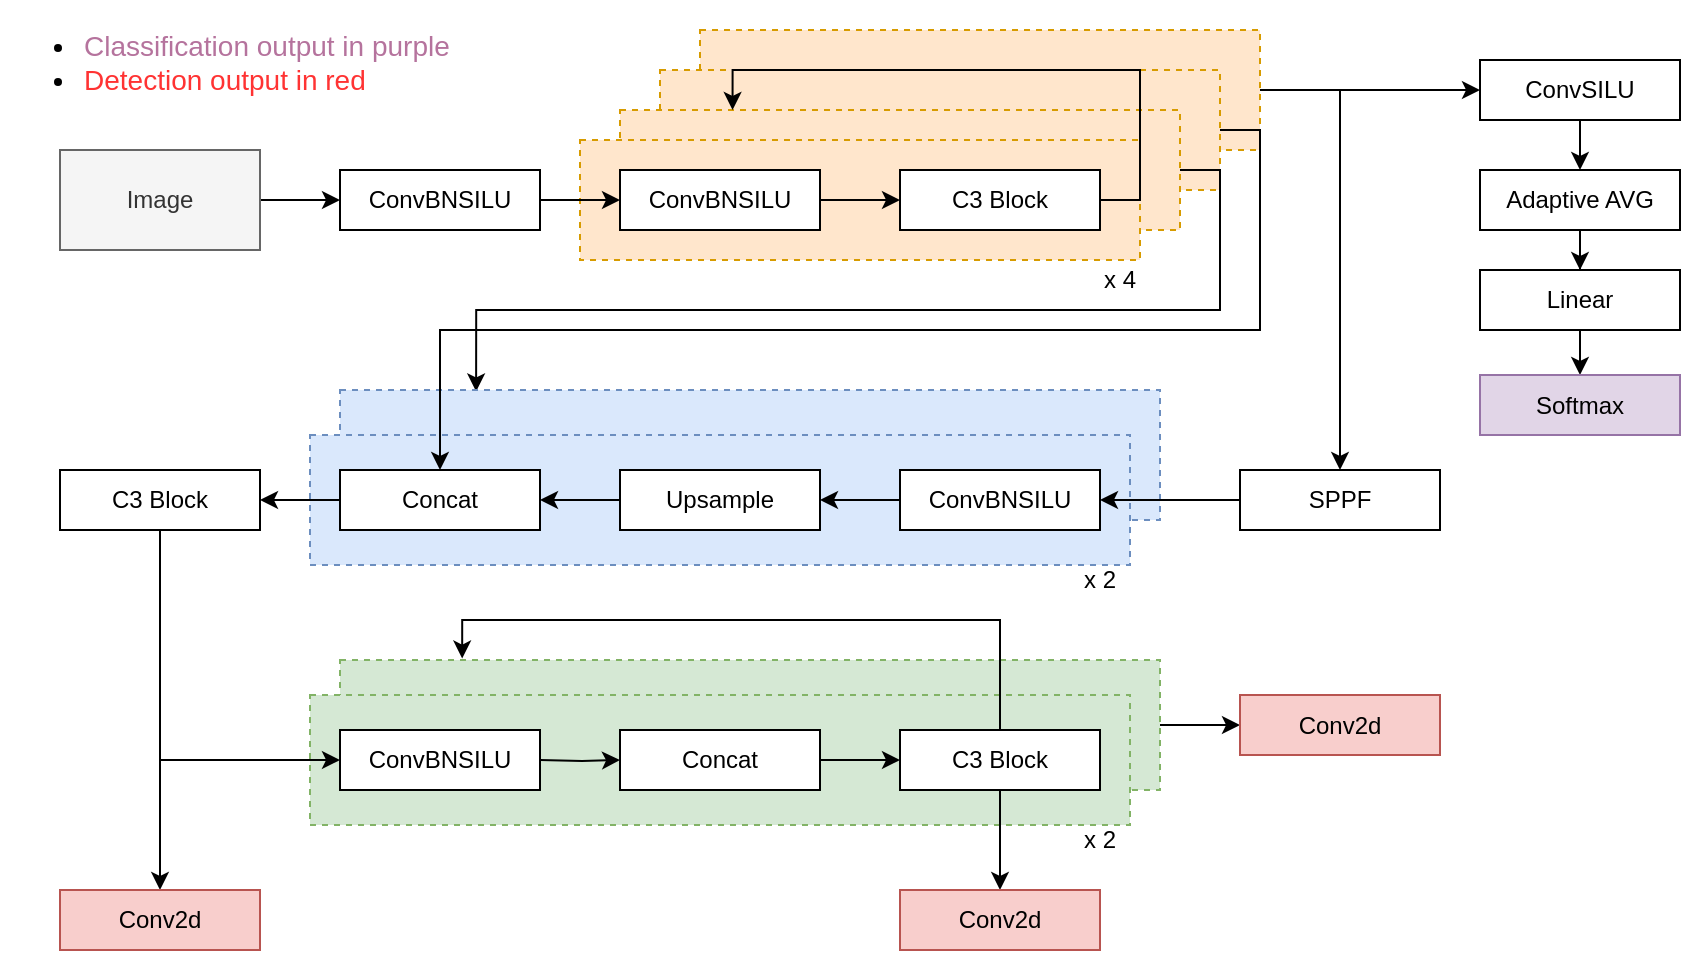 <mxfile version="21.0.8" type="github">
  <diagram name="Page-1" id="tg8HWUE89_gSNAyqbPN1">
    <mxGraphModel dx="1055" dy="651" grid="1" gridSize="10" guides="1" tooltips="1" connect="1" arrows="1" fold="1" page="1" pageScale="1" pageWidth="850" pageHeight="1100" math="0" shadow="0">
      <root>
        <mxCell id="0" />
        <mxCell id="1" parent="0" />
        <mxCell id="h2q0RVUatVenFZhrjrhS-72" style="edgeStyle=orthogonalEdgeStyle;rounded=0;orthogonalLoop=1;jettySize=auto;html=1;entryX=0;entryY=0.5;entryDx=0;entryDy=0;" edge="1" parent="1" source="h2q0RVUatVenFZhrjrhS-65" target="h2q0RVUatVenFZhrjrhS-71">
          <mxGeometry relative="1" as="geometry" />
        </mxCell>
        <mxCell id="h2q0RVUatVenFZhrjrhS-65" value="" style="rounded=0;whiteSpace=wrap;html=1;fillColor=#d5e8d4;dashed=1;strokeColor=#82b366;" vertex="1" parent="1">
          <mxGeometry x="180" y="335" width="410" height="65" as="geometry" />
        </mxCell>
        <mxCell id="h2q0RVUatVenFZhrjrhS-61" value="" style="rounded=0;whiteSpace=wrap;html=1;fillColor=#d5e8d4;dashed=1;strokeColor=#82b366;" vertex="1" parent="1">
          <mxGeometry x="165" y="352.5" width="410" height="65" as="geometry" />
        </mxCell>
        <mxCell id="h2q0RVUatVenFZhrjrhS-76" style="edgeStyle=orthogonalEdgeStyle;rounded=0;orthogonalLoop=1;jettySize=auto;html=1;entryX=0;entryY=0.5;entryDx=0;entryDy=0;" edge="1" parent="1" source="h2q0RVUatVenFZhrjrhS-1" target="h2q0RVUatVenFZhrjrhS-2">
          <mxGeometry relative="1" as="geometry" />
        </mxCell>
        <mxCell id="h2q0RVUatVenFZhrjrhS-1" value="Image" style="rounded=0;whiteSpace=wrap;html=1;fillColor=#f5f5f5;fontColor=#333333;strokeColor=#666666;" vertex="1" parent="1">
          <mxGeometry x="40" y="80" width="100" height="50" as="geometry" />
        </mxCell>
        <mxCell id="h2q0RVUatVenFZhrjrhS-2" value="ConvBNSILU" style="rounded=0;whiteSpace=wrap;html=1;" vertex="1" parent="1">
          <mxGeometry x="180" y="90" width="100" height="30" as="geometry" />
        </mxCell>
        <mxCell id="h2q0RVUatVenFZhrjrhS-6" value="" style="edgeStyle=orthogonalEdgeStyle;rounded=0;orthogonalLoop=1;jettySize=auto;html=1;" edge="1" parent="1" source="h2q0RVUatVenFZhrjrhS-4" target="h2q0RVUatVenFZhrjrhS-5">
          <mxGeometry relative="1" as="geometry" />
        </mxCell>
        <mxCell id="h2q0RVUatVenFZhrjrhS-22" style="edgeStyle=orthogonalEdgeStyle;rounded=0;orthogonalLoop=1;jettySize=auto;html=1;exitX=1;exitY=0.5;exitDx=0;exitDy=0;" edge="1" parent="1" source="h2q0RVUatVenFZhrjrhS-20" target="h2q0RVUatVenFZhrjrhS-21">
          <mxGeometry relative="1" as="geometry" />
        </mxCell>
        <mxCell id="h2q0RVUatVenFZhrjrhS-75" style="edgeStyle=orthogonalEdgeStyle;rounded=0;orthogonalLoop=1;jettySize=auto;html=1;exitX=1;exitY=0.5;exitDx=0;exitDy=0;entryX=0;entryY=0.5;entryDx=0;entryDy=0;" edge="1" parent="1" source="h2q0RVUatVenFZhrjrhS-20" target="h2q0RVUatVenFZhrjrhS-23">
          <mxGeometry relative="1" as="geometry" />
        </mxCell>
        <mxCell id="h2q0RVUatVenFZhrjrhS-20" value="" style="rounded=0;whiteSpace=wrap;html=1;fillColor=#ffe6cc;dashed=1;strokeColor=#d79b00;" vertex="1" parent="1">
          <mxGeometry x="360" y="20" width="280" height="60" as="geometry" />
        </mxCell>
        <mxCell id="h2q0RVUatVenFZhrjrhS-15" value="" style="rounded=0;whiteSpace=wrap;html=1;fillColor=#ffe6cc;dashed=1;strokeColor=#d79b00;" vertex="1" parent="1">
          <mxGeometry x="340" y="40" width="280" height="60" as="geometry" />
        </mxCell>
        <mxCell id="h2q0RVUatVenFZhrjrhS-45" style="edgeStyle=orthogonalEdgeStyle;rounded=0;orthogonalLoop=1;jettySize=auto;html=1;exitX=1;exitY=0.5;exitDx=0;exitDy=0;entryX=0.166;entryY=0.011;entryDx=0;entryDy=0;entryPerimeter=0;" edge="1" parent="1" source="h2q0RVUatVenFZhrjrhS-13" target="h2q0RVUatVenFZhrjrhS-39">
          <mxGeometry relative="1" as="geometry" />
        </mxCell>
        <mxCell id="h2q0RVUatVenFZhrjrhS-13" value="" style="rounded=0;whiteSpace=wrap;html=1;fillColor=#ffe6cc;dashed=1;strokeColor=#d79b00;" vertex="1" parent="1">
          <mxGeometry x="320" y="60" width="280" height="60" as="geometry" />
        </mxCell>
        <mxCell id="h2q0RVUatVenFZhrjrhS-7" value="" style="rounded=0;whiteSpace=wrap;html=1;fillColor=#ffe6cc;dashed=1;strokeColor=#d79b00;" vertex="1" parent="1">
          <mxGeometry x="300" y="75" width="280" height="60" as="geometry" />
        </mxCell>
        <mxCell id="h2q0RVUatVenFZhrjrhS-18" style="edgeStyle=orthogonalEdgeStyle;rounded=0;orthogonalLoop=1;jettySize=auto;html=1;exitX=1;exitY=0.5;exitDx=0;exitDy=0;" edge="1" parent="1" source="h2q0RVUatVenFZhrjrhS-4" target="h2q0RVUatVenFZhrjrhS-5">
          <mxGeometry relative="1" as="geometry" />
        </mxCell>
        <mxCell id="h2q0RVUatVenFZhrjrhS-4" value="ConvBNSILU" style="rounded=0;whiteSpace=wrap;html=1;" vertex="1" parent="1">
          <mxGeometry x="320" y="90" width="100" height="30" as="geometry" />
        </mxCell>
        <mxCell id="h2q0RVUatVenFZhrjrhS-19" style="edgeStyle=orthogonalEdgeStyle;rounded=0;orthogonalLoop=1;jettySize=auto;html=1;exitX=1;exitY=0.5;exitDx=0;exitDy=0;entryX=0.201;entryY=0;entryDx=0;entryDy=0;entryPerimeter=0;" edge="1" parent="1" source="h2q0RVUatVenFZhrjrhS-5" target="h2q0RVUatVenFZhrjrhS-13">
          <mxGeometry relative="1" as="geometry" />
        </mxCell>
        <mxCell id="h2q0RVUatVenFZhrjrhS-5" value="C3 Block" style="rounded=0;whiteSpace=wrap;html=1;" vertex="1" parent="1">
          <mxGeometry x="460" y="90" width="100" height="30" as="geometry" />
        </mxCell>
        <mxCell id="h2q0RVUatVenFZhrjrhS-10" value="x 4" style="text;html=1;strokeColor=none;fillColor=none;align=center;verticalAlign=middle;whiteSpace=wrap;rounded=0;" vertex="1" parent="1">
          <mxGeometry x="540" y="130" width="60" height="30" as="geometry" />
        </mxCell>
        <mxCell id="h2q0RVUatVenFZhrjrhS-21" value="SPPF" style="rounded=0;whiteSpace=wrap;html=1;" vertex="1" parent="1">
          <mxGeometry x="630" y="240" width="100" height="30" as="geometry" />
        </mxCell>
        <mxCell id="h2q0RVUatVenFZhrjrhS-28" style="edgeStyle=orthogonalEdgeStyle;rounded=0;orthogonalLoop=1;jettySize=auto;html=1;entryX=0.5;entryY=0;entryDx=0;entryDy=0;" edge="1" parent="1" source="h2q0RVUatVenFZhrjrhS-23" target="h2q0RVUatVenFZhrjrhS-24">
          <mxGeometry relative="1" as="geometry" />
        </mxCell>
        <mxCell id="h2q0RVUatVenFZhrjrhS-23" value="ConvSILU" style="rounded=0;whiteSpace=wrap;html=1;" vertex="1" parent="1">
          <mxGeometry x="750" y="35" width="100" height="30" as="geometry" />
        </mxCell>
        <mxCell id="h2q0RVUatVenFZhrjrhS-29" style="edgeStyle=orthogonalEdgeStyle;rounded=0;orthogonalLoop=1;jettySize=auto;html=1;" edge="1" parent="1" source="h2q0RVUatVenFZhrjrhS-24" target="h2q0RVUatVenFZhrjrhS-25">
          <mxGeometry relative="1" as="geometry" />
        </mxCell>
        <mxCell id="h2q0RVUatVenFZhrjrhS-24" value="Adaptive AVG" style="rounded=0;whiteSpace=wrap;html=1;" vertex="1" parent="1">
          <mxGeometry x="750" y="90" width="100" height="30" as="geometry" />
        </mxCell>
        <mxCell id="h2q0RVUatVenFZhrjrhS-30" style="edgeStyle=orthogonalEdgeStyle;rounded=0;orthogonalLoop=1;jettySize=auto;html=1;entryX=0.5;entryY=0;entryDx=0;entryDy=0;" edge="1" parent="1" source="h2q0RVUatVenFZhrjrhS-25" target="h2q0RVUatVenFZhrjrhS-26">
          <mxGeometry relative="1" as="geometry" />
        </mxCell>
        <mxCell id="h2q0RVUatVenFZhrjrhS-39" value="" style="rounded=0;whiteSpace=wrap;html=1;fillColor=#dae8fc;dashed=1;strokeColor=#6c8ebf;" vertex="1" parent="1">
          <mxGeometry x="180" y="200" width="410" height="65" as="geometry" />
        </mxCell>
        <mxCell id="h2q0RVUatVenFZhrjrhS-38" value="" style="rounded=0;whiteSpace=wrap;html=1;fillColor=#dae8fc;dashed=1;strokeColor=#6c8ebf;" vertex="1" parent="1">
          <mxGeometry x="165" y="222.5" width="410" height="65" as="geometry" />
        </mxCell>
        <mxCell id="h2q0RVUatVenFZhrjrhS-25" value="Linear" style="rounded=0;whiteSpace=wrap;html=1;" vertex="1" parent="1">
          <mxGeometry x="750" y="140" width="100" height="30" as="geometry" />
        </mxCell>
        <mxCell id="h2q0RVUatVenFZhrjrhS-41" style="edgeStyle=orthogonalEdgeStyle;rounded=0;orthogonalLoop=1;jettySize=auto;html=1;" edge="1" parent="1" source="h2q0RVUatVenFZhrjrhS-21" target="h2q0RVUatVenFZhrjrhS-34">
          <mxGeometry relative="1" as="geometry" />
        </mxCell>
        <mxCell id="h2q0RVUatVenFZhrjrhS-26" value="Softmax" style="rounded=0;whiteSpace=wrap;html=1;fillColor=#e1d5e7;strokeColor=#9673a6;" vertex="1" parent="1">
          <mxGeometry x="750" y="192.5" width="100" height="30" as="geometry" />
        </mxCell>
        <mxCell id="h2q0RVUatVenFZhrjrhS-46" style="edgeStyle=orthogonalEdgeStyle;rounded=0;orthogonalLoop=1;jettySize=auto;html=1;" edge="1" parent="1" source="h2q0RVUatVenFZhrjrhS-34" target="h2q0RVUatVenFZhrjrhS-35">
          <mxGeometry relative="1" as="geometry" />
        </mxCell>
        <mxCell id="h2q0RVUatVenFZhrjrhS-34" value="ConvBNSILU" style="rounded=0;whiteSpace=wrap;html=1;" vertex="1" parent="1">
          <mxGeometry x="460" y="240" width="100" height="30" as="geometry" />
        </mxCell>
        <mxCell id="h2q0RVUatVenFZhrjrhS-47" style="edgeStyle=orthogonalEdgeStyle;rounded=0;orthogonalLoop=1;jettySize=auto;html=1;" edge="1" parent="1" source="h2q0RVUatVenFZhrjrhS-35" target="h2q0RVUatVenFZhrjrhS-36">
          <mxGeometry relative="1" as="geometry" />
        </mxCell>
        <mxCell id="h2q0RVUatVenFZhrjrhS-35" value="Upsample" style="rounded=0;whiteSpace=wrap;html=1;" vertex="1" parent="1">
          <mxGeometry x="320" y="240" width="100" height="30" as="geometry" />
        </mxCell>
        <mxCell id="h2q0RVUatVenFZhrjrhS-49" style="edgeStyle=orthogonalEdgeStyle;rounded=0;orthogonalLoop=1;jettySize=auto;html=1;" edge="1" parent="1" source="h2q0RVUatVenFZhrjrhS-36" target="h2q0RVUatVenFZhrjrhS-48">
          <mxGeometry relative="1" as="geometry" />
        </mxCell>
        <mxCell id="h2q0RVUatVenFZhrjrhS-36" value="Concat" style="rounded=0;whiteSpace=wrap;html=1;" vertex="1" parent="1">
          <mxGeometry x="180" y="240" width="100" height="30" as="geometry" />
        </mxCell>
        <mxCell id="h2q0RVUatVenFZhrjrhS-42" value="x 2" style="text;html=1;strokeColor=none;fillColor=none;align=center;verticalAlign=middle;whiteSpace=wrap;rounded=0;" vertex="1" parent="1">
          <mxGeometry x="530" y="280" width="60" height="30" as="geometry" />
        </mxCell>
        <mxCell id="h2q0RVUatVenFZhrjrhS-44" style="edgeStyle=orthogonalEdgeStyle;rounded=0;orthogonalLoop=1;jettySize=auto;html=1;exitX=1;exitY=0.5;exitDx=0;exitDy=0;entryX=0.5;entryY=0;entryDx=0;entryDy=0;" edge="1" parent="1" source="h2q0RVUatVenFZhrjrhS-15" target="h2q0RVUatVenFZhrjrhS-36">
          <mxGeometry relative="1" as="geometry" />
        </mxCell>
        <mxCell id="h2q0RVUatVenFZhrjrhS-54" style="edgeStyle=orthogonalEdgeStyle;rounded=0;orthogonalLoop=1;jettySize=auto;html=1;" edge="1" parent="1" source="h2q0RVUatVenFZhrjrhS-48" target="h2q0RVUatVenFZhrjrhS-50">
          <mxGeometry relative="1" as="geometry" />
        </mxCell>
        <mxCell id="h2q0RVUatVenFZhrjrhS-62" style="edgeStyle=orthogonalEdgeStyle;rounded=0;orthogonalLoop=1;jettySize=auto;html=1;exitX=0.5;exitY=1;exitDx=0;exitDy=0;entryX=0;entryY=0.5;entryDx=0;entryDy=0;" edge="1" parent="1" source="h2q0RVUatVenFZhrjrhS-48" target="h2q0RVUatVenFZhrjrhS-60">
          <mxGeometry relative="1" as="geometry" />
        </mxCell>
        <mxCell id="h2q0RVUatVenFZhrjrhS-48" value="C3 Block" style="rounded=0;whiteSpace=wrap;html=1;" vertex="1" parent="1">
          <mxGeometry x="40" y="240" width="100" height="30" as="geometry" />
        </mxCell>
        <mxCell id="h2q0RVUatVenFZhrjrhS-50" value="Conv2d" style="rounded=0;whiteSpace=wrap;html=1;fillColor=#f8cecc;strokeColor=#b85450;" vertex="1" parent="1">
          <mxGeometry x="40" y="450" width="100" height="30" as="geometry" />
        </mxCell>
        <mxCell id="h2q0RVUatVenFZhrjrhS-59" style="edgeStyle=orthogonalEdgeStyle;rounded=0;orthogonalLoop=1;jettySize=auto;html=1;" edge="1" parent="1" target="h2q0RVUatVenFZhrjrhS-52">
          <mxGeometry relative="1" as="geometry">
            <mxPoint x="280" y="385.0" as="sourcePoint" />
          </mxGeometry>
        </mxCell>
        <mxCell id="h2q0RVUatVenFZhrjrhS-58" style="edgeStyle=orthogonalEdgeStyle;rounded=0;orthogonalLoop=1;jettySize=auto;html=1;entryX=0;entryY=0.5;entryDx=0;entryDy=0;" edge="1" parent="1" source="h2q0RVUatVenFZhrjrhS-52" target="h2q0RVUatVenFZhrjrhS-57">
          <mxGeometry relative="1" as="geometry" />
        </mxCell>
        <mxCell id="h2q0RVUatVenFZhrjrhS-52" value="Concat" style="rounded=0;whiteSpace=wrap;html=1;" vertex="1" parent="1">
          <mxGeometry x="320" y="370" width="100" height="30" as="geometry" />
        </mxCell>
        <mxCell id="h2q0RVUatVenFZhrjrhS-66" style="edgeStyle=orthogonalEdgeStyle;rounded=0;orthogonalLoop=1;jettySize=auto;html=1;entryX=0.149;entryY=-0.011;entryDx=0;entryDy=0;entryPerimeter=0;" edge="1" parent="1" source="h2q0RVUatVenFZhrjrhS-57" target="h2q0RVUatVenFZhrjrhS-65">
          <mxGeometry relative="1" as="geometry">
            <Array as="points">
              <mxPoint x="510" y="315" />
              <mxPoint x="241" y="315" />
            </Array>
          </mxGeometry>
        </mxCell>
        <mxCell id="h2q0RVUatVenFZhrjrhS-68" style="edgeStyle=orthogonalEdgeStyle;rounded=0;orthogonalLoop=1;jettySize=auto;html=1;" edge="1" parent="1" source="h2q0RVUatVenFZhrjrhS-57" target="h2q0RVUatVenFZhrjrhS-67">
          <mxGeometry relative="1" as="geometry" />
        </mxCell>
        <mxCell id="h2q0RVUatVenFZhrjrhS-57" value="C3 Block" style="rounded=0;whiteSpace=wrap;html=1;" vertex="1" parent="1">
          <mxGeometry x="460" y="370" width="100" height="30" as="geometry" />
        </mxCell>
        <mxCell id="h2q0RVUatVenFZhrjrhS-60" value="ConvBNSILU" style="rounded=0;whiteSpace=wrap;html=1;" vertex="1" parent="1">
          <mxGeometry x="180" y="370" width="100" height="30" as="geometry" />
        </mxCell>
        <mxCell id="h2q0RVUatVenFZhrjrhS-64" value="x 2" style="text;html=1;strokeColor=none;fillColor=none;align=center;verticalAlign=middle;whiteSpace=wrap;rounded=0;" vertex="1" parent="1">
          <mxGeometry x="530" y="410" width="60" height="30" as="geometry" />
        </mxCell>
        <mxCell id="h2q0RVUatVenFZhrjrhS-67" value="Conv2d" style="rounded=0;whiteSpace=wrap;html=1;fillColor=#f8cecc;strokeColor=#b85450;" vertex="1" parent="1">
          <mxGeometry x="460" y="450" width="100" height="30" as="geometry" />
        </mxCell>
        <mxCell id="h2q0RVUatVenFZhrjrhS-71" value="Conv2d" style="rounded=0;whiteSpace=wrap;html=1;fillColor=#f8cecc;strokeColor=#b85450;" vertex="1" parent="1">
          <mxGeometry x="630" y="352.5" width="100" height="30" as="geometry" />
        </mxCell>
        <mxCell id="h2q0RVUatVenFZhrjrhS-78" style="edgeStyle=orthogonalEdgeStyle;rounded=0;orthogonalLoop=1;jettySize=auto;html=1;" edge="1" parent="1" source="h2q0RVUatVenFZhrjrhS-2" target="h2q0RVUatVenFZhrjrhS-4">
          <mxGeometry relative="1" as="geometry" />
        </mxCell>
        <mxCell id="h2q0RVUatVenFZhrjrhS-79" value="&lt;ul style=&quot;font-size: 14px;&quot;&gt;&lt;li&gt;&lt;font color=&quot;#b5739d&quot; style=&quot;font-size: 14px;&quot;&gt;Classification output in purple&lt;/font&gt;&lt;/li&gt;&lt;li&gt;&lt;font style=&quot;font-size: 14px;&quot; color=&quot;#ff3333&quot;&gt;Detection output in red&lt;/font&gt;&lt;/li&gt;&lt;/ul&gt;" style="text;html=1;strokeColor=none;fillColor=none;align=left;verticalAlign=middle;whiteSpace=wrap;rounded=0;" vertex="1" parent="1">
          <mxGeometry x="10" y="20" width="240" height="32.5" as="geometry" />
        </mxCell>
      </root>
    </mxGraphModel>
  </diagram>
</mxfile>
